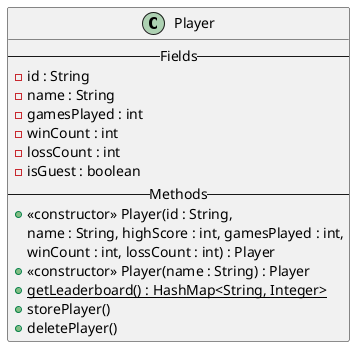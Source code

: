 @startuml
class Player {
    -- Fields --
    - id : String
    - name : String
    - gamesPlayed : int
    - winCount : int
    - lossCount : int
    - isGuest : boolean
    -- Methods --
    + <<constructor>> Player(id : String,
    name : String, highScore : int, gamesPlayed : int,
    winCount : int, lossCount : int) : Player
    + <<constructor>> Player(name : String) : Player
    {static} + getLeaderboard() : HashMap<String, Integer>
    + storePlayer()
    + deletePlayer()
}
@enduml